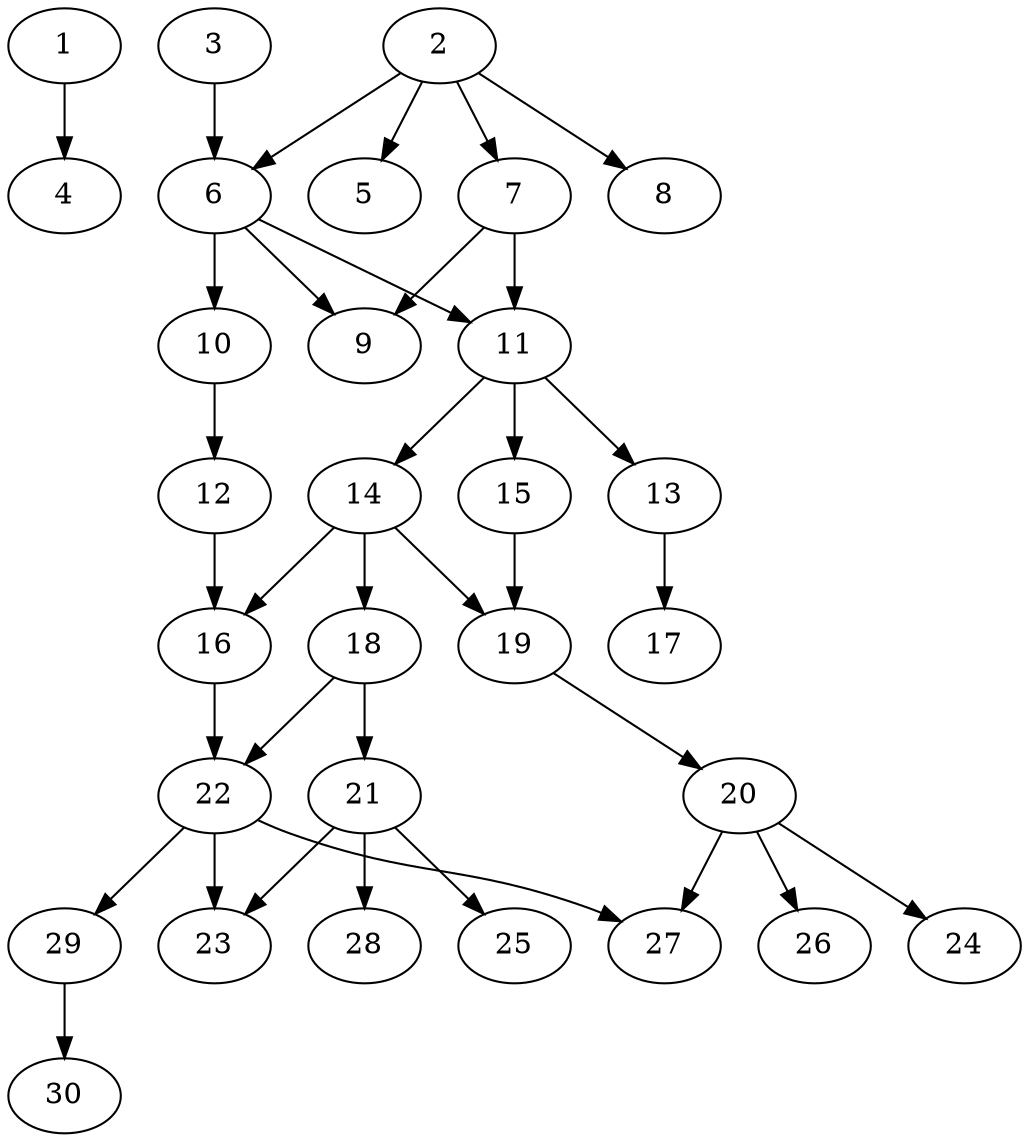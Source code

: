 // DAG automatically generated by daggen at Fri Jul 29 10:40:31 2022
// daggen.exe --dot -n 30 --ccr 0.5 --fat 0.5 --regular 0.5 --density 0.5 -o data\30/random_30_23.gv 
digraph G {
  1 [compute_size="368293445632", trans_size="344528", result_size="9216", ram="16133024",alpha="0.02"]
  1 -> 4 [size ="9216"]
  2 [compute_size="191460016128", trans_size="984639", result_size="74752", ram="20001152",alpha="0.11"]
  2 -> 5 [size ="74752"]
  2 -> 6 [size ="74752"]
  2 -> 7 [size ="74752"]
  2 -> 8 [size ="74752"]
  3 [compute_size="24949145600", trans_size="472851", result_size="1024", ram="14113424",alpha="0.02"]
  3 -> 6 [size ="1024"]
  4 [compute_size="549755813888", trans_size="682086", result_size="0", ram="37795808",alpha="0.17"]
  5 [compute_size="231928233984", trans_size="224709", result_size="0", ram="49086560",alpha="0.02"]
  6 [compute_size="12543692800", trans_size="761017", result_size="1024", ram="13136096",alpha="0.03"]
  6 -> 9 [size ="1024"]
  6 -> 10 [size ="1024"]
  6 -> 11 [size ="1024"]
  7 [compute_size="8589934592", trans_size="276435", result_size="70656", ram="15282416",alpha="0.02"]
  7 -> 9 [size ="70656"]
  7 -> 11 [size ="70656"]
  8 [compute_size="413515776", trans_size="86317", result_size="0", ram="15630896",alpha="0.03"]
  9 [compute_size="39561633792", trans_size="843656", result_size="0", ram="26649200",alpha="0.08"]
  10 [compute_size="100369107835", trans_size="203258", result_size="29696", ram="39649088",alpha="0.01"]
  10 -> 12 [size ="29696"]
  11 [compute_size="134217728000", trans_size="747622", result_size="1024", ram="43105376",alpha="0.18"]
  11 -> 13 [size ="1024"]
  11 -> 14 [size ="1024"]
  11 -> 15 [size ="1024"]
  12 [compute_size="132822262248", trans_size="337175", result_size="1024", ram="27417440",alpha="0.01"]
  12 -> 16 [size ="1024"]
  13 [compute_size="8589934592", trans_size="861783", result_size="70656", ram="39463760",alpha="0.19"]
  13 -> 17 [size ="70656"]
  14 [compute_size="68719476736", trans_size="391011", result_size="74752", ram="894944",alpha="0.02"]
  14 -> 16 [size ="74752"]
  14 -> 18 [size ="74752"]
  14 -> 19 [size ="74752"]
  15 [compute_size="1073741824000", trans_size="972267", result_size="1024", ram="11450720",alpha="0.01"]
  15 -> 19 [size ="1024"]
  16 [compute_size="12555255808", trans_size="188361", result_size="91136", ram="25047776",alpha="0.18"]
  16 -> 22 [size ="91136"]
  17 [compute_size="3246907392", trans_size="560669", result_size="0", ram="21551888",alpha="0.19"]
  18 [compute_size="3264000000", trans_size="494622", result_size="1024", ram="10666640",alpha="0.15"]
  18 -> 21 [size ="1024"]
  18 -> 22 [size ="1024"]
  19 [compute_size="1073741824000", trans_size="922811", result_size="1024", ram="46273376",alpha="0.12"]
  19 -> 20 [size ="1024"]
  20 [compute_size="32722731008", trans_size="349132", result_size="70656", ram="13595456",alpha="0.19"]
  20 -> 24 [size ="70656"]
  20 -> 26 [size ="70656"]
  20 -> 27 [size ="70656"]
  21 [compute_size="23590240256", trans_size="275731", result_size="70656", ram="35179040",alpha="0.12"]
  21 -> 23 [size ="70656"]
  21 -> 25 [size ="70656"]
  21 -> 28 [size ="70656"]
  22 [compute_size="4367872000", trans_size="430876", result_size="1024", ram="52344848",alpha="0.16"]
  22 -> 23 [size ="1024"]
  22 -> 27 [size ="1024"]
  22 -> 29 [size ="1024"]
  23 [compute_size="534338144978", trans_size="218316", result_size="0", ram="47062208",alpha="0.01"]
  24 [compute_size="15755665408", trans_size="705839", result_size="0", ram="49075472",alpha="0.04"]
  25 [compute_size="10233970688", trans_size="531226", result_size="0", ram="43171904",alpha="0.13"]
  26 [compute_size="75270617139", trans_size="1030674", result_size="0", ram="5863952",alpha="0.02"]
  27 [compute_size="202544896761", trans_size="682054", result_size="0", ram="33335264",alpha="0.12"]
  28 [compute_size="291904120191", trans_size="293410", result_size="0", ram="35098256",alpha="0.00"]
  29 [compute_size="28991029248", trans_size="734899", result_size="29696", ram="51039632",alpha="0.01"]
  29 -> 30 [size ="29696"]
  30 [compute_size="1073741824000", trans_size="671409", result_size="0", ram="44491376",alpha="0.01"]
}
